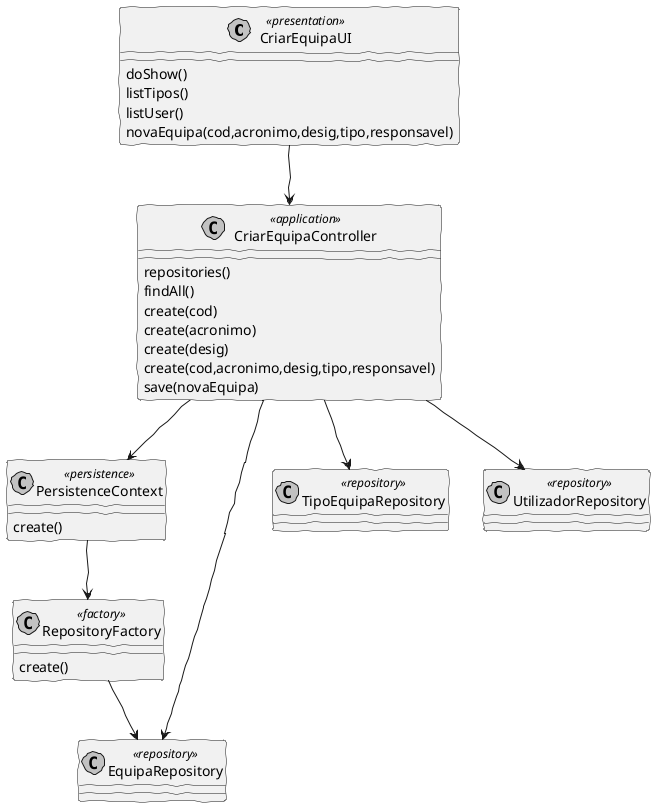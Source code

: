 @startuml
'http://plantuml.com/skinparam.html
skinparam handwritten true
skinparam monochrome true
skinparam packageStyle rect
skinparam defaultFontName FG Virgil
skinparam shadowing false

class CriarEquipaUI <<presentation>>
class CriarEquipaController <<application>>
class PersistenceContext <<persistence>>
class RepositoryFactory <<factory>>
class EquipaRepository <<repository>>
class TipoEquipaRepository <<repository>>
class UtilizadorRepository <<repository>>


CriarEquipaUI --> CriarEquipaController
CriarEquipaUI : doShow()
CriarEquipaUI : listTipos()
CriarEquipaUI : listUser()
CriarEquipaUI : novaEquipa(cod,acronimo,desig,tipo,responsavel)

CriarEquipaController : repositories()
CriarEquipaController : findAll()
CriarEquipaController : create(cod)
CriarEquipaController : create(acronimo)
CriarEquipaController : create(desig)
CriarEquipaController : create(cod,acronimo,desig,tipo,responsavel)
CriarEquipaController : save(novaEquipa)

CriarEquipaController --> EquipaRepository
CriarEquipaController --> TipoEquipaRepository
CriarEquipaController --> UtilizadorRepository
CriarEquipaController --> PersistenceContext
PersistenceContext --> RepositoryFactory

RepositoryFactory --> EquipaRepository
RepositoryFactory : create()

PersistenceContext : create()

@enduml